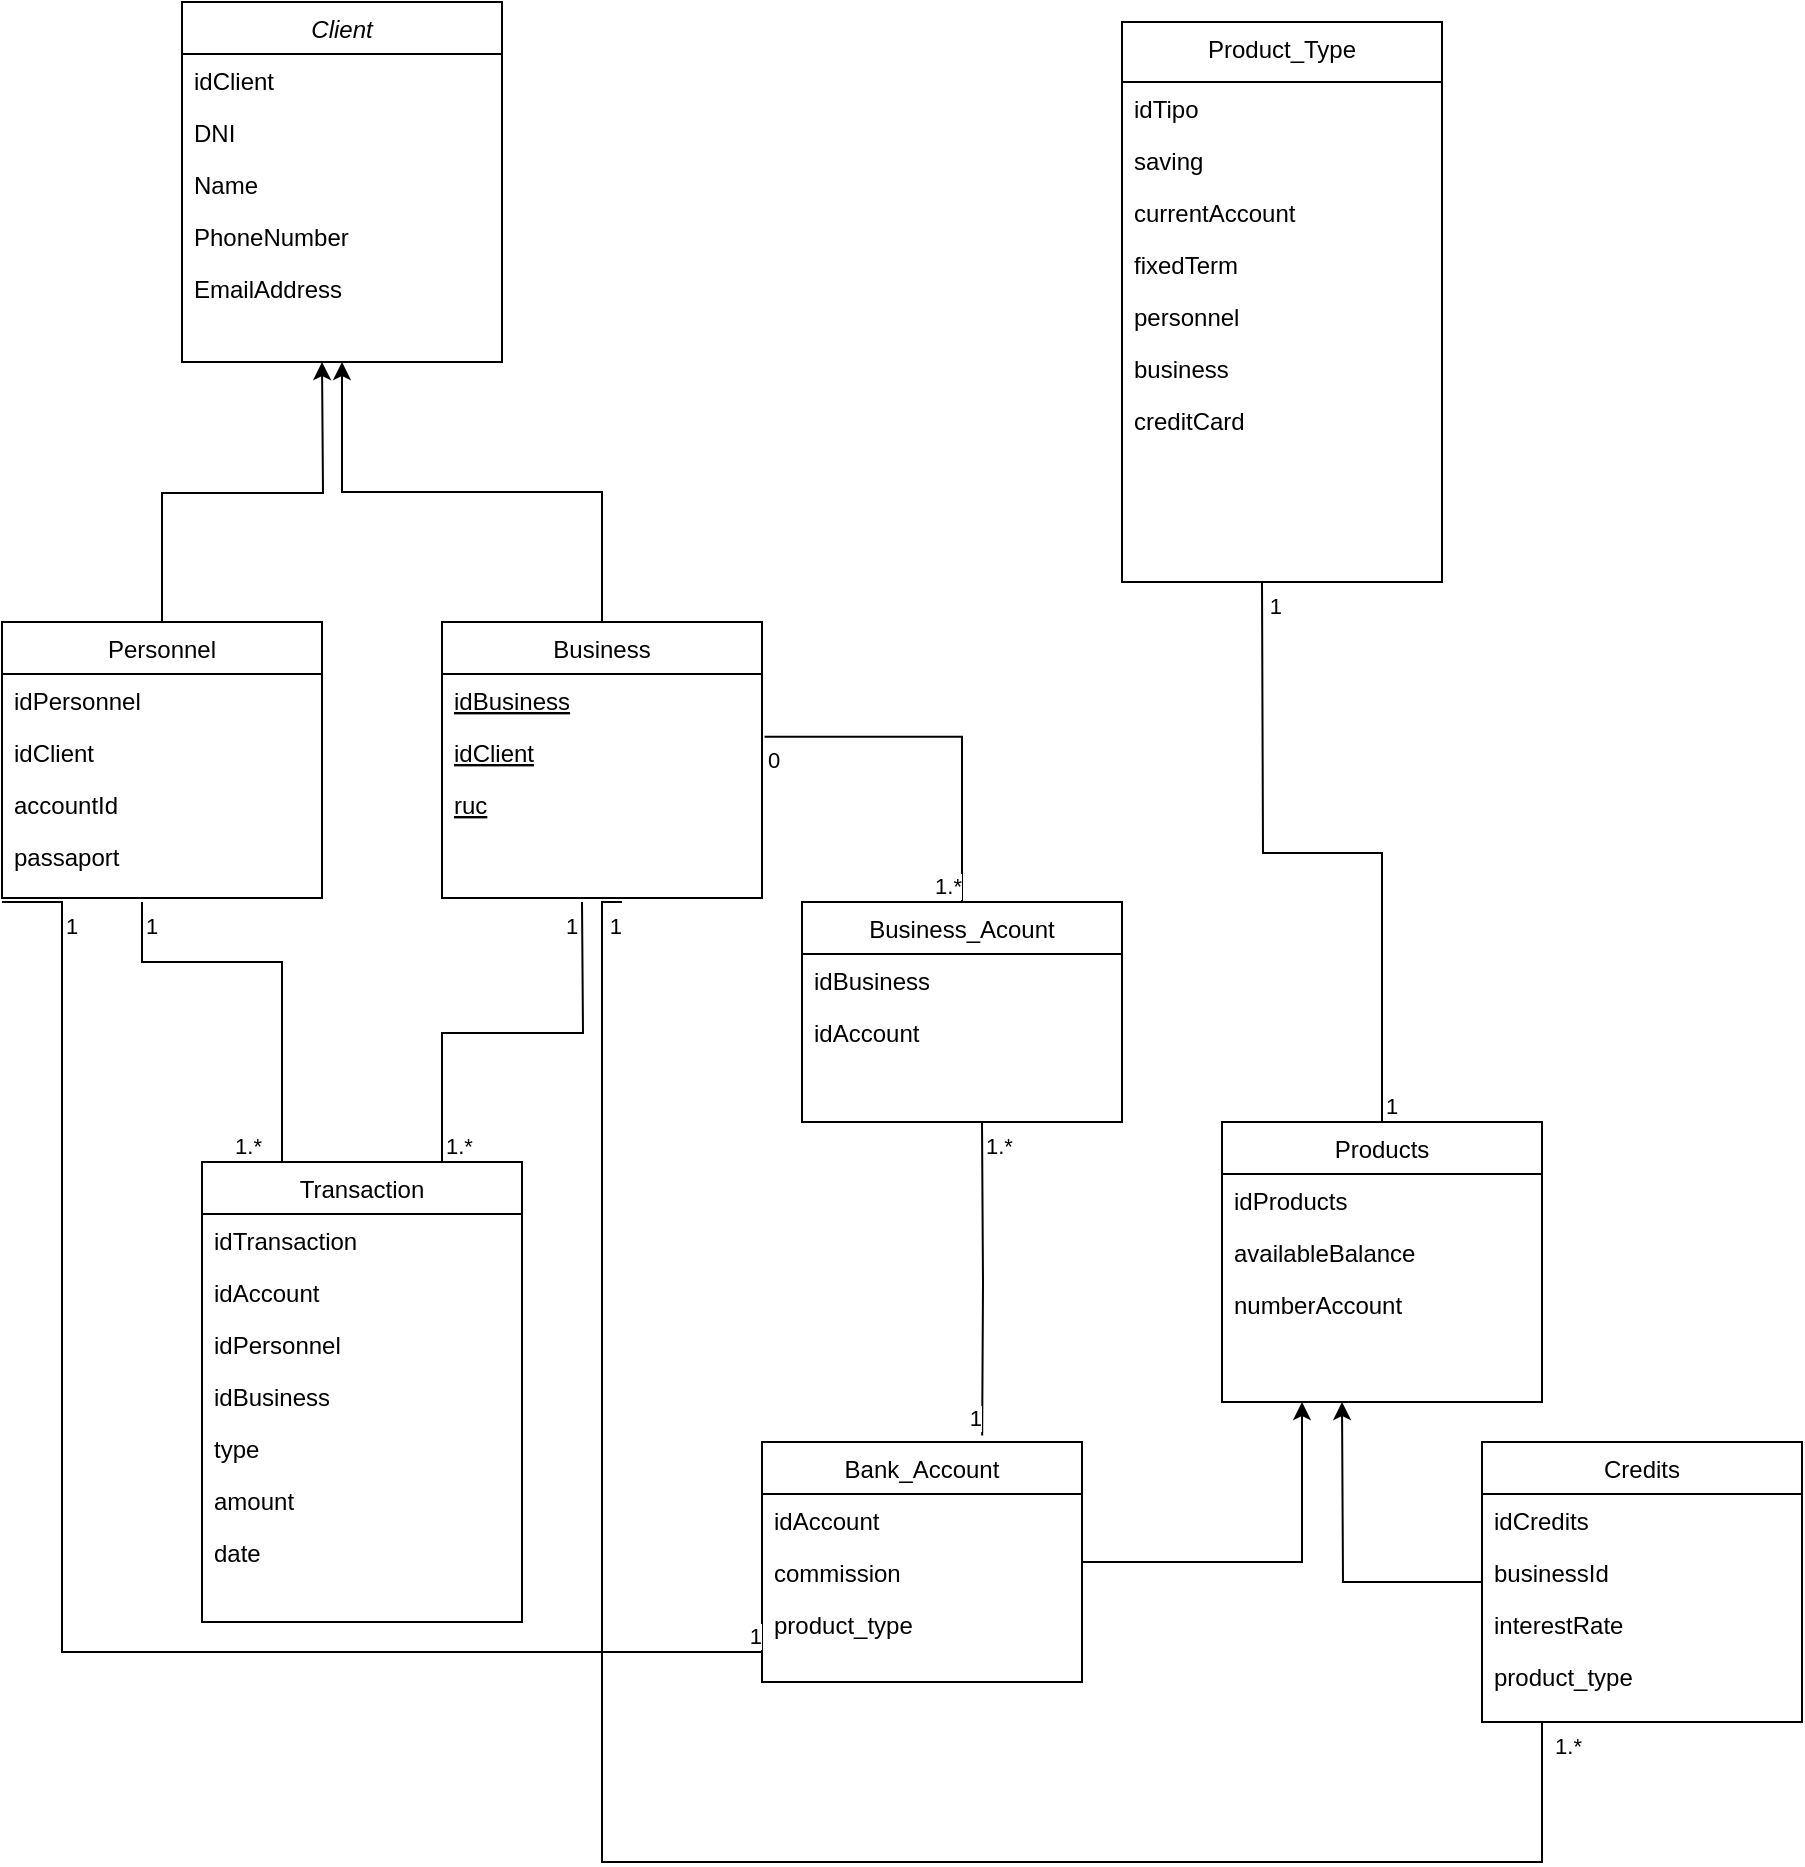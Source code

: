 <mxfile version="20.0.4" type="device"><diagram id="C5RBs43oDa-KdzZeNtuy" name="Page-1"><mxGraphModel dx="1022" dy="674" grid="1" gridSize="10" guides="1" tooltips="1" connect="1" arrows="1" fold="1" page="1" pageScale="1" pageWidth="827" pageHeight="1169" math="0" shadow="0"><root><mxCell id="WIyWlLk6GJQsqaUBKTNV-0"/><mxCell id="WIyWlLk6GJQsqaUBKTNV-1" parent="WIyWlLk6GJQsqaUBKTNV-0"/><mxCell id="zkfFHV4jXpPFQw0GAbJ--0" value="Client" style="swimlane;fontStyle=2;align=center;verticalAlign=top;childLayout=stackLayout;horizontal=1;startSize=26;horizontalStack=0;resizeParent=1;resizeLast=0;collapsible=1;marginBottom=0;rounded=0;shadow=0;strokeWidth=1;" parent="WIyWlLk6GJQsqaUBKTNV-1" vertex="1"><mxGeometry x="100" y="90" width="160" height="180" as="geometry"><mxRectangle x="230" y="140" width="160" height="26" as="alternateBounds"/></mxGeometry></mxCell><mxCell id="aUrNguy4Z_4V5JB6UmfQ-0" value="idClient" style="text;align=left;verticalAlign=top;spacingLeft=4;spacingRight=4;overflow=hidden;rotatable=0;points=[[0,0.5],[1,0.5]];portConstraint=eastwest;" parent="zkfFHV4jXpPFQw0GAbJ--0" vertex="1"><mxGeometry y="26" width="160" height="26" as="geometry"/></mxCell><mxCell id="aUrNguy4Z_4V5JB6UmfQ-2" value="DNI" style="text;align=left;verticalAlign=top;spacingLeft=4;spacingRight=4;overflow=hidden;rotatable=0;points=[[0,0.5],[1,0.5]];portConstraint=eastwest;" parent="zkfFHV4jXpPFQw0GAbJ--0" vertex="1"><mxGeometry y="52" width="160" height="26" as="geometry"/></mxCell><mxCell id="zkfFHV4jXpPFQw0GAbJ--1" value="Name" style="text;align=left;verticalAlign=top;spacingLeft=4;spacingRight=4;overflow=hidden;rotatable=0;points=[[0,0.5],[1,0.5]];portConstraint=eastwest;" parent="zkfFHV4jXpPFQw0GAbJ--0" vertex="1"><mxGeometry y="78" width="160" height="26" as="geometry"/></mxCell><mxCell id="zkfFHV4jXpPFQw0GAbJ--2" value="PhoneNumber" style="text;align=left;verticalAlign=top;spacingLeft=4;spacingRight=4;overflow=hidden;rotatable=0;points=[[0,0.5],[1,0.5]];portConstraint=eastwest;rounded=0;shadow=0;html=0;" parent="zkfFHV4jXpPFQw0GAbJ--0" vertex="1"><mxGeometry y="104" width="160" height="26" as="geometry"/></mxCell><mxCell id="zkfFHV4jXpPFQw0GAbJ--3" value="EmailAddress" style="text;align=left;verticalAlign=top;spacingLeft=4;spacingRight=4;overflow=hidden;rotatable=0;points=[[0,0.5],[1,0.5]];portConstraint=eastwest;rounded=0;shadow=0;html=0;" parent="zkfFHV4jXpPFQw0GAbJ--0" vertex="1"><mxGeometry y="130" width="160" height="26" as="geometry"/></mxCell><mxCell id="aUrNguy4Z_4V5JB6UmfQ-35" style="edgeStyle=orthogonalEdgeStyle;rounded=0;orthogonalLoop=1;jettySize=auto;html=1;" parent="WIyWlLk6GJQsqaUBKTNV-1" source="zkfFHV4jXpPFQw0GAbJ--6" edge="1"><mxGeometry relative="1" as="geometry"><mxPoint x="170" y="270" as="targetPoint"/></mxGeometry></mxCell><mxCell id="zkfFHV4jXpPFQw0GAbJ--6" value="Personnel" style="swimlane;fontStyle=0;align=center;verticalAlign=top;childLayout=stackLayout;horizontal=1;startSize=26;horizontalStack=0;resizeParent=1;resizeLast=0;collapsible=1;marginBottom=0;rounded=0;shadow=0;strokeWidth=1;" parent="WIyWlLk6GJQsqaUBKTNV-1" vertex="1"><mxGeometry x="10" y="400" width="160" height="138" as="geometry"><mxRectangle x="130" y="380" width="160" height="26" as="alternateBounds"/></mxGeometry></mxCell><mxCell id="aUrNguy4Z_4V5JB6UmfQ-12" value="idPersonnel" style="text;align=left;verticalAlign=top;spacingLeft=4;spacingRight=4;overflow=hidden;rotatable=0;points=[[0,0.5],[1,0.5]];portConstraint=eastwest;" parent="zkfFHV4jXpPFQw0GAbJ--6" vertex="1"><mxGeometry y="26" width="160" height="26" as="geometry"/></mxCell><mxCell id="aUrNguy4Z_4V5JB6UmfQ-33" value="idClient" style="text;align=left;verticalAlign=top;spacingLeft=4;spacingRight=4;overflow=hidden;rotatable=0;points=[[0,0.5],[1,0.5]];portConstraint=eastwest;" parent="zkfFHV4jXpPFQw0GAbJ--6" vertex="1"><mxGeometry y="52" width="160" height="26" as="geometry"/></mxCell><mxCell id="aUrNguy4Z_4V5JB6UmfQ-11" value="accountId" style="text;align=left;verticalAlign=top;spacingLeft=4;spacingRight=4;overflow=hidden;rotatable=0;points=[[0,0.5],[1,0.5]];portConstraint=eastwest;" parent="zkfFHV4jXpPFQw0GAbJ--6" vertex="1"><mxGeometry y="78" width="160" height="26" as="geometry"/></mxCell><mxCell id="BaSmcpL8wD6TAVIYgRbx-1" value="passaport" style="text;align=left;verticalAlign=top;spacingLeft=4;spacingRight=4;overflow=hidden;rotatable=0;points=[[0,0.5],[1,0.5]];portConstraint=eastwest;" parent="zkfFHV4jXpPFQw0GAbJ--6" vertex="1"><mxGeometry y="104" width="160" height="26" as="geometry"/></mxCell><mxCell id="aUrNguy4Z_4V5JB6UmfQ-87" style="edgeStyle=orthogonalEdgeStyle;rounded=0;orthogonalLoop=1;jettySize=auto;html=1;entryX=0.25;entryY=1;entryDx=0;entryDy=0;" parent="WIyWlLk6GJQsqaUBKTNV-1" source="zkfFHV4jXpPFQw0GAbJ--13" target="aUrNguy4Z_4V5JB6UmfQ-27" edge="1"><mxGeometry relative="1" as="geometry"/></mxCell><mxCell id="zkfFHV4jXpPFQw0GAbJ--13" value="Bank_Account" style="swimlane;fontStyle=0;align=center;verticalAlign=top;childLayout=stackLayout;horizontal=1;startSize=26;horizontalStack=0;resizeParent=1;resizeLast=0;collapsible=1;marginBottom=0;rounded=0;shadow=0;strokeWidth=1;" parent="WIyWlLk6GJQsqaUBKTNV-1" vertex="1"><mxGeometry x="390" y="810" width="160" height="120" as="geometry"><mxRectangle x="340" y="380" width="170" height="26" as="alternateBounds"/></mxGeometry></mxCell><mxCell id="zkfFHV4jXpPFQw0GAbJ--14" value="idAccount" style="text;align=left;verticalAlign=top;spacingLeft=4;spacingRight=4;overflow=hidden;rotatable=0;points=[[0,0.5],[1,0.5]];portConstraint=eastwest;" parent="zkfFHV4jXpPFQw0GAbJ--13" vertex="1"><mxGeometry y="26" width="160" height="26" as="geometry"/></mxCell><mxCell id="aUrNguy4Z_4V5JB6UmfQ-91" value="commission" style="text;align=left;verticalAlign=top;spacingLeft=4;spacingRight=4;overflow=hidden;rotatable=0;points=[[0,0.5],[1,0.5]];portConstraint=eastwest;" parent="zkfFHV4jXpPFQw0GAbJ--13" vertex="1"><mxGeometry y="52" width="160" height="26" as="geometry"/></mxCell><mxCell id="55Vgh5PtG3kQ1aL_Ivwa-3" value="product_type" style="text;align=left;verticalAlign=top;spacingLeft=4;spacingRight=4;overflow=hidden;rotatable=0;points=[[0,0.5],[1,0.5]];portConstraint=eastwest;" vertex="1" parent="zkfFHV4jXpPFQw0GAbJ--13"><mxGeometry y="78" width="160" height="26" as="geometry"/></mxCell><mxCell id="zkfFHV4jXpPFQw0GAbJ--17" value="Product_Type" style="swimlane;fontStyle=0;align=center;verticalAlign=top;childLayout=stackLayout;horizontal=1;startSize=30;horizontalStack=0;resizeParent=1;resizeLast=0;collapsible=1;marginBottom=0;rounded=0;shadow=0;strokeWidth=1;" parent="WIyWlLk6GJQsqaUBKTNV-1" vertex="1"><mxGeometry x="570" y="100" width="160" height="280" as="geometry"><mxRectangle x="550" y="140" width="160" height="26" as="alternateBounds"/></mxGeometry></mxCell><mxCell id="zkfFHV4jXpPFQw0GAbJ--18" value="idTipo" style="text;align=left;verticalAlign=top;spacingLeft=4;spacingRight=4;overflow=hidden;rotatable=0;points=[[0,0.5],[1,0.5]];portConstraint=eastwest;" parent="zkfFHV4jXpPFQw0GAbJ--17" vertex="1"><mxGeometry y="30" width="160" height="26" as="geometry"/></mxCell><mxCell id="zkfFHV4jXpPFQw0GAbJ--19" value="saving" style="text;align=left;verticalAlign=top;spacingLeft=4;spacingRight=4;overflow=hidden;rotatable=0;points=[[0,0.5],[1,0.5]];portConstraint=eastwest;rounded=0;shadow=0;html=0;" parent="zkfFHV4jXpPFQw0GAbJ--17" vertex="1"><mxGeometry y="56" width="160" height="26" as="geometry"/></mxCell><mxCell id="zkfFHV4jXpPFQw0GAbJ--20" value="currentAccount" style="text;align=left;verticalAlign=top;spacingLeft=4;spacingRight=4;overflow=hidden;rotatable=0;points=[[0,0.5],[1,0.5]];portConstraint=eastwest;rounded=0;shadow=0;html=0;" parent="zkfFHV4jXpPFQw0GAbJ--17" vertex="1"><mxGeometry y="82" width="160" height="26" as="geometry"/></mxCell><mxCell id="zkfFHV4jXpPFQw0GAbJ--21" value="fixedTerm" style="text;align=left;verticalAlign=top;spacingLeft=4;spacingRight=4;overflow=hidden;rotatable=0;points=[[0,0.5],[1,0.5]];portConstraint=eastwest;rounded=0;shadow=0;html=0;" parent="zkfFHV4jXpPFQw0GAbJ--17" vertex="1"><mxGeometry y="108" width="160" height="26" as="geometry"/></mxCell><mxCell id="zkfFHV4jXpPFQw0GAbJ--22" value="personnel" style="text;align=left;verticalAlign=top;spacingLeft=4;spacingRight=4;overflow=hidden;rotatable=0;points=[[0,0.5],[1,0.5]];portConstraint=eastwest;rounded=0;shadow=0;html=0;" parent="zkfFHV4jXpPFQw0GAbJ--17" vertex="1"><mxGeometry y="134" width="160" height="26" as="geometry"/></mxCell><mxCell id="aUrNguy4Z_4V5JB6UmfQ-94" value="business" style="text;align=left;verticalAlign=top;spacingLeft=4;spacingRight=4;overflow=hidden;rotatable=0;points=[[0,0.5],[1,0.5]];portConstraint=eastwest;rounded=0;shadow=0;html=0;" parent="zkfFHV4jXpPFQw0GAbJ--17" vertex="1"><mxGeometry y="160" width="160" height="26" as="geometry"/></mxCell><mxCell id="aUrNguy4Z_4V5JB6UmfQ-93" value="creditCard" style="text;align=left;verticalAlign=top;spacingLeft=4;spacingRight=4;overflow=hidden;rotatable=0;points=[[0,0.5],[1,0.5]];portConstraint=eastwest;rounded=0;shadow=0;html=0;" parent="zkfFHV4jXpPFQw0GAbJ--17" vertex="1"><mxGeometry y="186" width="160" height="26" as="geometry"/></mxCell><mxCell id="aUrNguy4Z_4V5JB6UmfQ-88" style="edgeStyle=orthogonalEdgeStyle;rounded=0;orthogonalLoop=1;jettySize=auto;html=1;" parent="WIyWlLk6GJQsqaUBKTNV-1" source="aUrNguy4Z_4V5JB6UmfQ-3" edge="1"><mxGeometry relative="1" as="geometry"><mxPoint x="680" y="790" as="targetPoint"/></mxGeometry></mxCell><mxCell id="aUrNguy4Z_4V5JB6UmfQ-3" value="Credits" style="swimlane;fontStyle=0;align=center;verticalAlign=top;childLayout=stackLayout;horizontal=1;startSize=26;horizontalStack=0;resizeParent=1;resizeLast=0;collapsible=1;marginBottom=0;rounded=0;shadow=0;strokeWidth=1;" parent="WIyWlLk6GJQsqaUBKTNV-1" vertex="1"><mxGeometry x="750" y="810" width="160" height="140" as="geometry"><mxRectangle x="340" y="380" width="170" height="26" as="alternateBounds"/></mxGeometry></mxCell><mxCell id="aUrNguy4Z_4V5JB6UmfQ-4" value="idCredits" style="text;align=left;verticalAlign=top;spacingLeft=4;spacingRight=4;overflow=hidden;rotatable=0;points=[[0,0.5],[1,0.5]];portConstraint=eastwest;" parent="aUrNguy4Z_4V5JB6UmfQ-3" vertex="1"><mxGeometry y="26" width="160" height="26" as="geometry"/></mxCell><mxCell id="aUrNguy4Z_4V5JB6UmfQ-20" value="businessId" style="text;align=left;verticalAlign=top;spacingLeft=4;spacingRight=4;overflow=hidden;rotatable=0;points=[[0,0.5],[1,0.5]];portConstraint=eastwest;" parent="aUrNguy4Z_4V5JB6UmfQ-3" vertex="1"><mxGeometry y="52" width="160" height="26" as="geometry"/></mxCell><mxCell id="BaSmcpL8wD6TAVIYgRbx-0" value="interestRate" style="text;align=left;verticalAlign=top;spacingLeft=4;spacingRight=4;overflow=hidden;rotatable=0;points=[[0,0.5],[1,0.5]];portConstraint=eastwest;" parent="aUrNguy4Z_4V5JB6UmfQ-3" vertex="1"><mxGeometry y="78" width="160" height="26" as="geometry"/></mxCell><mxCell id="55Vgh5PtG3kQ1aL_Ivwa-2" value="product_type" style="text;align=left;verticalAlign=top;spacingLeft=4;spacingRight=4;overflow=hidden;rotatable=0;points=[[0,0.5],[1,0.5]];portConstraint=eastwest;" vertex="1" parent="aUrNguy4Z_4V5JB6UmfQ-3"><mxGeometry y="104" width="160" height="26" as="geometry"/></mxCell><mxCell id="aUrNguy4Z_4V5JB6UmfQ-37" style="edgeStyle=orthogonalEdgeStyle;rounded=0;orthogonalLoop=1;jettySize=auto;html=1;entryX=0.5;entryY=1;entryDx=0;entryDy=0;" parent="WIyWlLk6GJQsqaUBKTNV-1" source="aUrNguy4Z_4V5JB6UmfQ-6" target="zkfFHV4jXpPFQw0GAbJ--0" edge="1"><mxGeometry relative="1" as="geometry"/></mxCell><mxCell id="aUrNguy4Z_4V5JB6UmfQ-6" value="Business" style="swimlane;fontStyle=0;align=center;verticalAlign=top;childLayout=stackLayout;horizontal=1;startSize=26;horizontalStack=0;resizeParent=1;resizeLast=0;collapsible=1;marginBottom=0;rounded=0;shadow=0;strokeWidth=1;" parent="WIyWlLk6GJQsqaUBKTNV-1" vertex="1"><mxGeometry x="230" y="400" width="160" height="138" as="geometry"><mxRectangle x="130" y="380" width="160" height="26" as="alternateBounds"/></mxGeometry></mxCell><mxCell id="aUrNguy4Z_4V5JB6UmfQ-13" value="idBusiness" style="text;align=left;verticalAlign=top;spacingLeft=4;spacingRight=4;overflow=hidden;rotatable=0;points=[[0,0.5],[1,0.5]];portConstraint=eastwest;fontStyle=4" parent="aUrNguy4Z_4V5JB6UmfQ-6" vertex="1"><mxGeometry y="26" width="160" height="26" as="geometry"/></mxCell><mxCell id="aUrNguy4Z_4V5JB6UmfQ-34" value="idClient" style="text;align=left;verticalAlign=top;spacingLeft=4;spacingRight=4;overflow=hidden;rotatable=0;points=[[0,0.5],[1,0.5]];portConstraint=eastwest;fontStyle=4" parent="aUrNguy4Z_4V5JB6UmfQ-6" vertex="1"><mxGeometry y="52" width="160" height="26" as="geometry"/></mxCell><mxCell id="aUrNguy4Z_4V5JB6UmfQ-9" value="ruc" style="text;align=left;verticalAlign=top;spacingLeft=4;spacingRight=4;overflow=hidden;rotatable=0;points=[[0,0.5],[1,0.5]];portConstraint=eastwest;fontStyle=4" parent="aUrNguy4Z_4V5JB6UmfQ-6" vertex="1"><mxGeometry y="78" width="160" height="26" as="geometry"/></mxCell><mxCell id="aUrNguy4Z_4V5JB6UmfQ-16" value="Business_Acount" style="swimlane;fontStyle=0;align=center;verticalAlign=top;childLayout=stackLayout;horizontal=1;startSize=26;horizontalStack=0;resizeParent=1;resizeLast=0;collapsible=1;marginBottom=0;rounded=0;shadow=0;strokeWidth=1;" parent="WIyWlLk6GJQsqaUBKTNV-1" vertex="1"><mxGeometry x="410" y="540" width="160" height="110" as="geometry"><mxRectangle x="340" y="380" width="170" height="26" as="alternateBounds"/></mxGeometry></mxCell><mxCell id="aUrNguy4Z_4V5JB6UmfQ-17" value="idBusiness" style="text;align=left;verticalAlign=top;spacingLeft=4;spacingRight=4;overflow=hidden;rotatable=0;points=[[0,0.5],[1,0.5]];portConstraint=eastwest;" parent="aUrNguy4Z_4V5JB6UmfQ-16" vertex="1"><mxGeometry y="26" width="160" height="26" as="geometry"/></mxCell><mxCell id="aUrNguy4Z_4V5JB6UmfQ-21" value="idAccount" style="text;align=left;verticalAlign=top;spacingLeft=4;spacingRight=4;overflow=hidden;rotatable=0;points=[[0,0.5],[1,0.5]];portConstraint=eastwest;" parent="aUrNguy4Z_4V5JB6UmfQ-16" vertex="1"><mxGeometry y="52" width="160" height="26" as="geometry"/></mxCell><mxCell id="aUrNguy4Z_4V5JB6UmfQ-23" value="Transaction" style="swimlane;fontStyle=0;align=center;verticalAlign=top;childLayout=stackLayout;horizontal=1;startSize=26;horizontalStack=0;resizeParent=1;resizeLast=0;collapsible=1;marginBottom=0;rounded=0;shadow=0;strokeWidth=1;" parent="WIyWlLk6GJQsqaUBKTNV-1" vertex="1"><mxGeometry x="110" y="670" width="160" height="230" as="geometry"><mxRectangle x="340" y="380" width="170" height="26" as="alternateBounds"/></mxGeometry></mxCell><mxCell id="aUrNguy4Z_4V5JB6UmfQ-24" value="idTransaction" style="text;align=left;verticalAlign=top;spacingLeft=4;spacingRight=4;overflow=hidden;rotatable=0;points=[[0,0.5],[1,0.5]];portConstraint=eastwest;" parent="aUrNguy4Z_4V5JB6UmfQ-23" vertex="1"><mxGeometry y="26" width="160" height="26" as="geometry"/></mxCell><mxCell id="E4Vu0onIfcyQa69a2CJa-0" value="idAccount" style="text;align=left;verticalAlign=top;spacingLeft=4;spacingRight=4;overflow=hidden;rotatable=0;points=[[0,0.5],[1,0.5]];portConstraint=eastwest;" parent="aUrNguy4Z_4V5JB6UmfQ-23" vertex="1"><mxGeometry y="52" width="160" height="26" as="geometry"/></mxCell><mxCell id="BaSmcpL8wD6TAVIYgRbx-3" value="idPersonnel" style="text;align=left;verticalAlign=top;spacingLeft=4;spacingRight=4;overflow=hidden;rotatable=0;points=[[0,0.5],[1,0.5]];portConstraint=eastwest;" parent="aUrNguy4Z_4V5JB6UmfQ-23" vertex="1"><mxGeometry y="78" width="160" height="26" as="geometry"/></mxCell><mxCell id="BaSmcpL8wD6TAVIYgRbx-2" value="idBusiness" style="text;align=left;verticalAlign=top;spacingLeft=4;spacingRight=4;overflow=hidden;rotatable=0;points=[[0,0.5],[1,0.5]];portConstraint=eastwest;" parent="aUrNguy4Z_4V5JB6UmfQ-23" vertex="1"><mxGeometry y="104" width="160" height="26" as="geometry"/></mxCell><mxCell id="BaSmcpL8wD6TAVIYgRbx-4" value="type" style="text;align=left;verticalAlign=top;spacingLeft=4;spacingRight=4;overflow=hidden;rotatable=0;points=[[0,0.5],[1,0.5]];portConstraint=eastwest;" parent="aUrNguy4Z_4V5JB6UmfQ-23" vertex="1"><mxGeometry y="130" width="160" height="26" as="geometry"/></mxCell><mxCell id="BaSmcpL8wD6TAVIYgRbx-5" value="amount" style="text;align=left;verticalAlign=top;spacingLeft=4;spacingRight=4;overflow=hidden;rotatable=0;points=[[0,0.5],[1,0.5]];portConstraint=eastwest;" parent="aUrNguy4Z_4V5JB6UmfQ-23" vertex="1"><mxGeometry y="156" width="160" height="26" as="geometry"/></mxCell><mxCell id="BaSmcpL8wD6TAVIYgRbx-6" value="date" style="text;align=left;verticalAlign=top;spacingLeft=4;spacingRight=4;overflow=hidden;rotatable=0;points=[[0,0.5],[1,0.5]];portConstraint=eastwest;" parent="aUrNguy4Z_4V5JB6UmfQ-23" vertex="1"><mxGeometry y="182" width="160" height="26" as="geometry"/></mxCell><mxCell id="aUrNguy4Z_4V5JB6UmfQ-27" value="Products" style="swimlane;fontStyle=0;align=center;verticalAlign=top;childLayout=stackLayout;horizontal=1;startSize=26;horizontalStack=0;resizeParent=1;resizeLast=0;collapsible=1;marginBottom=0;rounded=0;shadow=0;strokeWidth=1;" parent="WIyWlLk6GJQsqaUBKTNV-1" vertex="1"><mxGeometry x="620" y="650" width="160" height="140" as="geometry"><mxRectangle x="340" y="380" width="170" height="26" as="alternateBounds"/></mxGeometry></mxCell><mxCell id="aUrNguy4Z_4V5JB6UmfQ-28" value="idProducts" style="text;align=left;verticalAlign=top;spacingLeft=4;spacingRight=4;overflow=hidden;rotatable=0;points=[[0,0.5],[1,0.5]];portConstraint=eastwest;" parent="aUrNguy4Z_4V5JB6UmfQ-27" vertex="1"><mxGeometry y="26" width="160" height="26" as="geometry"/></mxCell><mxCell id="aUrNguy4Z_4V5JB6UmfQ-29" value="availableBalance" style="text;align=left;verticalAlign=top;spacingLeft=4;spacingRight=4;overflow=hidden;rotatable=0;points=[[0,0.5],[1,0.5]];portConstraint=eastwest;" parent="aUrNguy4Z_4V5JB6UmfQ-27" vertex="1"><mxGeometry y="52" width="160" height="26" as="geometry"/></mxCell><mxCell id="aUrNguy4Z_4V5JB6UmfQ-90" value="numberAccount" style="text;align=left;verticalAlign=top;spacingLeft=4;spacingRight=4;overflow=hidden;rotatable=0;points=[[0,0.5],[1,0.5]];portConstraint=eastwest;" parent="aUrNguy4Z_4V5JB6UmfQ-27" vertex="1"><mxGeometry y="78" width="160" height="26" as="geometry"/></mxCell><mxCell id="aUrNguy4Z_4V5JB6UmfQ-57" value="" style="endArrow=none;html=1;edgeStyle=orthogonalEdgeStyle;rounded=0;exitX=1.008;exitY=0.208;exitDx=0;exitDy=0;exitPerimeter=0;" parent="WIyWlLk6GJQsqaUBKTNV-1" source="aUrNguy4Z_4V5JB6UmfQ-34" target="aUrNguy4Z_4V5JB6UmfQ-16" edge="1"><mxGeometry relative="1" as="geometry"><mxPoint x="320" y="540" as="sourcePoint"/><mxPoint x="420" y="540" as="targetPoint"/></mxGeometry></mxCell><mxCell id="aUrNguy4Z_4V5JB6UmfQ-58" value="0" style="edgeLabel;resizable=0;html=1;align=left;verticalAlign=bottom;" parent="aUrNguy4Z_4V5JB6UmfQ-57" connectable="0" vertex="1"><mxGeometry x="-1" relative="1" as="geometry"><mxPoint y="20" as="offset"/></mxGeometry></mxCell><mxCell id="aUrNguy4Z_4V5JB6UmfQ-59" value="1.*" style="edgeLabel;resizable=0;html=1;align=right;verticalAlign=bottom;" parent="aUrNguy4Z_4V5JB6UmfQ-57" connectable="0" vertex="1"><mxGeometry x="1" relative="1" as="geometry"/></mxCell><mxCell id="aUrNguy4Z_4V5JB6UmfQ-63" value="" style="endArrow=none;html=1;edgeStyle=orthogonalEdgeStyle;rounded=0;" parent="WIyWlLk6GJQsqaUBKTNV-1" source="aUrNguy4Z_4V5JB6UmfQ-27" edge="1"><mxGeometry relative="1" as="geometry"><mxPoint x="710" y="640" as="sourcePoint"/><mxPoint x="640" y="380" as="targetPoint"/></mxGeometry></mxCell><mxCell id="aUrNguy4Z_4V5JB6UmfQ-64" value="1" style="edgeLabel;resizable=0;html=1;align=left;verticalAlign=bottom;" parent="aUrNguy4Z_4V5JB6UmfQ-63" connectable="0" vertex="1"><mxGeometry x="-1" relative="1" as="geometry"/></mxCell><mxCell id="aUrNguy4Z_4V5JB6UmfQ-65" value="1" style="edgeLabel;resizable=0;html=1;align=right;verticalAlign=bottom;" parent="aUrNguy4Z_4V5JB6UmfQ-63" connectable="0" vertex="1"><mxGeometry x="1" relative="1" as="geometry"><mxPoint x="10" y="20" as="offset"/></mxGeometry></mxCell><mxCell id="aUrNguy4Z_4V5JB6UmfQ-66" value="" style="endArrow=none;html=1;edgeStyle=orthogonalEdgeStyle;rounded=0;" parent="WIyWlLk6GJQsqaUBKTNV-1" edge="1"><mxGeometry relative="1" as="geometry"><mxPoint x="80" y="540" as="sourcePoint"/><mxPoint x="150" y="670" as="targetPoint"/><Array as="points"><mxPoint x="80" y="570"/><mxPoint x="150" y="570"/></Array></mxGeometry></mxCell><mxCell id="aUrNguy4Z_4V5JB6UmfQ-67" value="1" style="edgeLabel;resizable=0;html=1;align=left;verticalAlign=bottom;" parent="aUrNguy4Z_4V5JB6UmfQ-66" connectable="0" vertex="1"><mxGeometry x="-1" relative="1" as="geometry"><mxPoint y="20" as="offset"/></mxGeometry></mxCell><mxCell id="aUrNguy4Z_4V5JB6UmfQ-68" value="1.*" style="edgeLabel;resizable=0;html=1;align=right;verticalAlign=bottom;" parent="aUrNguy4Z_4V5JB6UmfQ-66" connectable="0" vertex="1"><mxGeometry x="1" relative="1" as="geometry"><mxPoint x="-10" as="offset"/></mxGeometry></mxCell><mxCell id="aUrNguy4Z_4V5JB6UmfQ-69" value="" style="endArrow=none;html=1;edgeStyle=orthogonalEdgeStyle;rounded=0;exitX=0.75;exitY=0;exitDx=0;exitDy=0;" parent="WIyWlLk6GJQsqaUBKTNV-1" source="aUrNguy4Z_4V5JB6UmfQ-23" edge="1"><mxGeometry relative="1" as="geometry"><mxPoint x="230" y="660" as="sourcePoint"/><mxPoint x="300" y="540" as="targetPoint"/></mxGeometry></mxCell><mxCell id="aUrNguy4Z_4V5JB6UmfQ-70" value="1.*" style="edgeLabel;resizable=0;html=1;align=left;verticalAlign=bottom;" parent="aUrNguy4Z_4V5JB6UmfQ-69" connectable="0" vertex="1"><mxGeometry x="-1" relative="1" as="geometry"/></mxCell><mxCell id="aUrNguy4Z_4V5JB6UmfQ-71" value="1" style="edgeLabel;resizable=0;html=1;align=right;verticalAlign=bottom;" parent="aUrNguy4Z_4V5JB6UmfQ-69" connectable="0" vertex="1"><mxGeometry x="1" relative="1" as="geometry"><mxPoint x="20" y="20" as="offset"/></mxGeometry></mxCell><mxCell id="aUrNguy4Z_4V5JB6UmfQ-72" value="" style="endArrow=none;html=1;edgeStyle=orthogonalEdgeStyle;rounded=0;entryX=0.688;entryY=-0.027;entryDx=0;entryDy=0;entryPerimeter=0;" parent="WIyWlLk6GJQsqaUBKTNV-1" target="zkfFHV4jXpPFQw0GAbJ--13" edge="1"><mxGeometry relative="1" as="geometry"><mxPoint x="500" y="650" as="sourcePoint"/><mxPoint x="610" y="790" as="targetPoint"/></mxGeometry></mxCell><mxCell id="aUrNguy4Z_4V5JB6UmfQ-73" value="1.*" style="edgeLabel;resizable=0;html=1;align=left;verticalAlign=bottom;" parent="aUrNguy4Z_4V5JB6UmfQ-72" connectable="0" vertex="1"><mxGeometry x="-1" relative="1" as="geometry"><mxPoint y="20" as="offset"/></mxGeometry></mxCell><mxCell id="aUrNguy4Z_4V5JB6UmfQ-74" value="1" style="edgeLabel;resizable=0;html=1;align=right;verticalAlign=bottom;" parent="aUrNguy4Z_4V5JB6UmfQ-72" connectable="0" vertex="1"><mxGeometry x="1" relative="1" as="geometry"/></mxCell><mxCell id="aUrNguy4Z_4V5JB6UmfQ-78" value="" style="endArrow=none;html=1;edgeStyle=orthogonalEdgeStyle;rounded=0;entryX=0;entryY=0.75;entryDx=0;entryDy=0;" parent="WIyWlLk6GJQsqaUBKTNV-1" target="zkfFHV4jXpPFQw0GAbJ--13" edge="1"><mxGeometry relative="1" as="geometry"><mxPoint x="10" y="540" as="sourcePoint"/><mxPoint x="50" y="960" as="targetPoint"/><Array as="points"><mxPoint x="40" y="540"/><mxPoint x="40" y="915"/></Array></mxGeometry></mxCell><mxCell id="aUrNguy4Z_4V5JB6UmfQ-79" value="1" style="edgeLabel;resizable=0;html=1;align=left;verticalAlign=bottom;" parent="aUrNguy4Z_4V5JB6UmfQ-78" connectable="0" vertex="1"><mxGeometry x="-1" relative="1" as="geometry"><mxPoint x="30" y="20" as="offset"/></mxGeometry></mxCell><mxCell id="aUrNguy4Z_4V5JB6UmfQ-80" value="1" style="edgeLabel;resizable=0;html=1;align=right;verticalAlign=bottom;" parent="aUrNguy4Z_4V5JB6UmfQ-78" connectable="0" vertex="1"><mxGeometry x="1" relative="1" as="geometry"><mxPoint y="15" as="offset"/></mxGeometry></mxCell><mxCell id="aUrNguy4Z_4V5JB6UmfQ-84" value="" style="endArrow=none;html=1;edgeStyle=orthogonalEdgeStyle;rounded=0;entryX=0.25;entryY=1;entryDx=0;entryDy=0;" parent="WIyWlLk6GJQsqaUBKTNV-1" target="aUrNguy4Z_4V5JB6UmfQ-3" edge="1"><mxGeometry relative="1" as="geometry"><mxPoint x="320" y="540" as="sourcePoint"/><mxPoint x="340" y="1073.6" as="targetPoint"/><Array as="points"><mxPoint x="310" y="540"/><mxPoint x="310" y="1020"/><mxPoint x="780" y="1020"/></Array></mxGeometry></mxCell><mxCell id="aUrNguy4Z_4V5JB6UmfQ-85" value="1" style="edgeLabel;resizable=0;html=1;align=left;verticalAlign=bottom;" parent="aUrNguy4Z_4V5JB6UmfQ-84" connectable="0" vertex="1"><mxGeometry x="-1" relative="1" as="geometry"><mxPoint x="-30" y="20" as="offset"/></mxGeometry></mxCell><mxCell id="aUrNguy4Z_4V5JB6UmfQ-86" value="1.*" style="edgeLabel;resizable=0;html=1;align=right;verticalAlign=bottom;" parent="aUrNguy4Z_4V5JB6UmfQ-84" connectable="0" vertex="1"><mxGeometry x="1" relative="1" as="geometry"><mxPoint x="10" y="20" as="offset"/></mxGeometry></mxCell></root></mxGraphModel></diagram></mxfile>